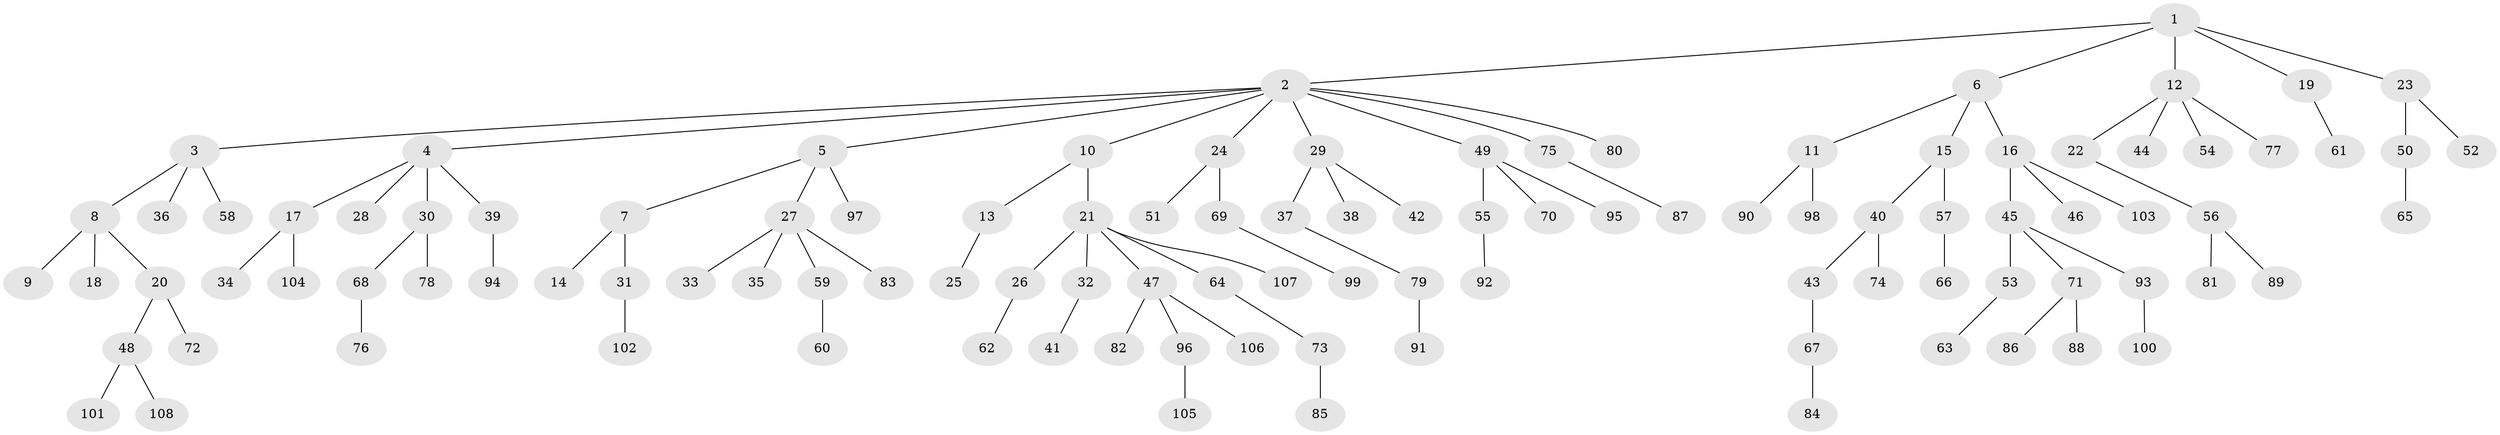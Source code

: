 // coarse degree distribution, {5: 0.06666666666666667, 9: 0.013333333333333334, 3: 0.09333333333333334, 6: 0.013333333333333334, 2: 0.18666666666666668, 1: 0.5733333333333334, 4: 0.05333333333333334}
// Generated by graph-tools (version 1.1) at 2025/52/02/27/25 19:52:11]
// undirected, 108 vertices, 107 edges
graph export_dot {
graph [start="1"]
  node [color=gray90,style=filled];
  1;
  2;
  3;
  4;
  5;
  6;
  7;
  8;
  9;
  10;
  11;
  12;
  13;
  14;
  15;
  16;
  17;
  18;
  19;
  20;
  21;
  22;
  23;
  24;
  25;
  26;
  27;
  28;
  29;
  30;
  31;
  32;
  33;
  34;
  35;
  36;
  37;
  38;
  39;
  40;
  41;
  42;
  43;
  44;
  45;
  46;
  47;
  48;
  49;
  50;
  51;
  52;
  53;
  54;
  55;
  56;
  57;
  58;
  59;
  60;
  61;
  62;
  63;
  64;
  65;
  66;
  67;
  68;
  69;
  70;
  71;
  72;
  73;
  74;
  75;
  76;
  77;
  78;
  79;
  80;
  81;
  82;
  83;
  84;
  85;
  86;
  87;
  88;
  89;
  90;
  91;
  92;
  93;
  94;
  95;
  96;
  97;
  98;
  99;
  100;
  101;
  102;
  103;
  104;
  105;
  106;
  107;
  108;
  1 -- 2;
  1 -- 6;
  1 -- 12;
  1 -- 19;
  1 -- 23;
  2 -- 3;
  2 -- 4;
  2 -- 5;
  2 -- 10;
  2 -- 24;
  2 -- 29;
  2 -- 49;
  2 -- 75;
  2 -- 80;
  3 -- 8;
  3 -- 36;
  3 -- 58;
  4 -- 17;
  4 -- 28;
  4 -- 30;
  4 -- 39;
  5 -- 7;
  5 -- 27;
  5 -- 97;
  6 -- 11;
  6 -- 15;
  6 -- 16;
  7 -- 14;
  7 -- 31;
  8 -- 9;
  8 -- 18;
  8 -- 20;
  10 -- 13;
  10 -- 21;
  11 -- 90;
  11 -- 98;
  12 -- 22;
  12 -- 44;
  12 -- 54;
  12 -- 77;
  13 -- 25;
  15 -- 40;
  15 -- 57;
  16 -- 45;
  16 -- 46;
  16 -- 103;
  17 -- 34;
  17 -- 104;
  19 -- 61;
  20 -- 48;
  20 -- 72;
  21 -- 26;
  21 -- 32;
  21 -- 47;
  21 -- 64;
  21 -- 107;
  22 -- 56;
  23 -- 50;
  23 -- 52;
  24 -- 51;
  24 -- 69;
  26 -- 62;
  27 -- 33;
  27 -- 35;
  27 -- 59;
  27 -- 83;
  29 -- 37;
  29 -- 38;
  29 -- 42;
  30 -- 68;
  30 -- 78;
  31 -- 102;
  32 -- 41;
  37 -- 79;
  39 -- 94;
  40 -- 43;
  40 -- 74;
  43 -- 67;
  45 -- 53;
  45 -- 71;
  45 -- 93;
  47 -- 82;
  47 -- 96;
  47 -- 106;
  48 -- 101;
  48 -- 108;
  49 -- 55;
  49 -- 70;
  49 -- 95;
  50 -- 65;
  53 -- 63;
  55 -- 92;
  56 -- 81;
  56 -- 89;
  57 -- 66;
  59 -- 60;
  64 -- 73;
  67 -- 84;
  68 -- 76;
  69 -- 99;
  71 -- 86;
  71 -- 88;
  73 -- 85;
  75 -- 87;
  79 -- 91;
  93 -- 100;
  96 -- 105;
}
